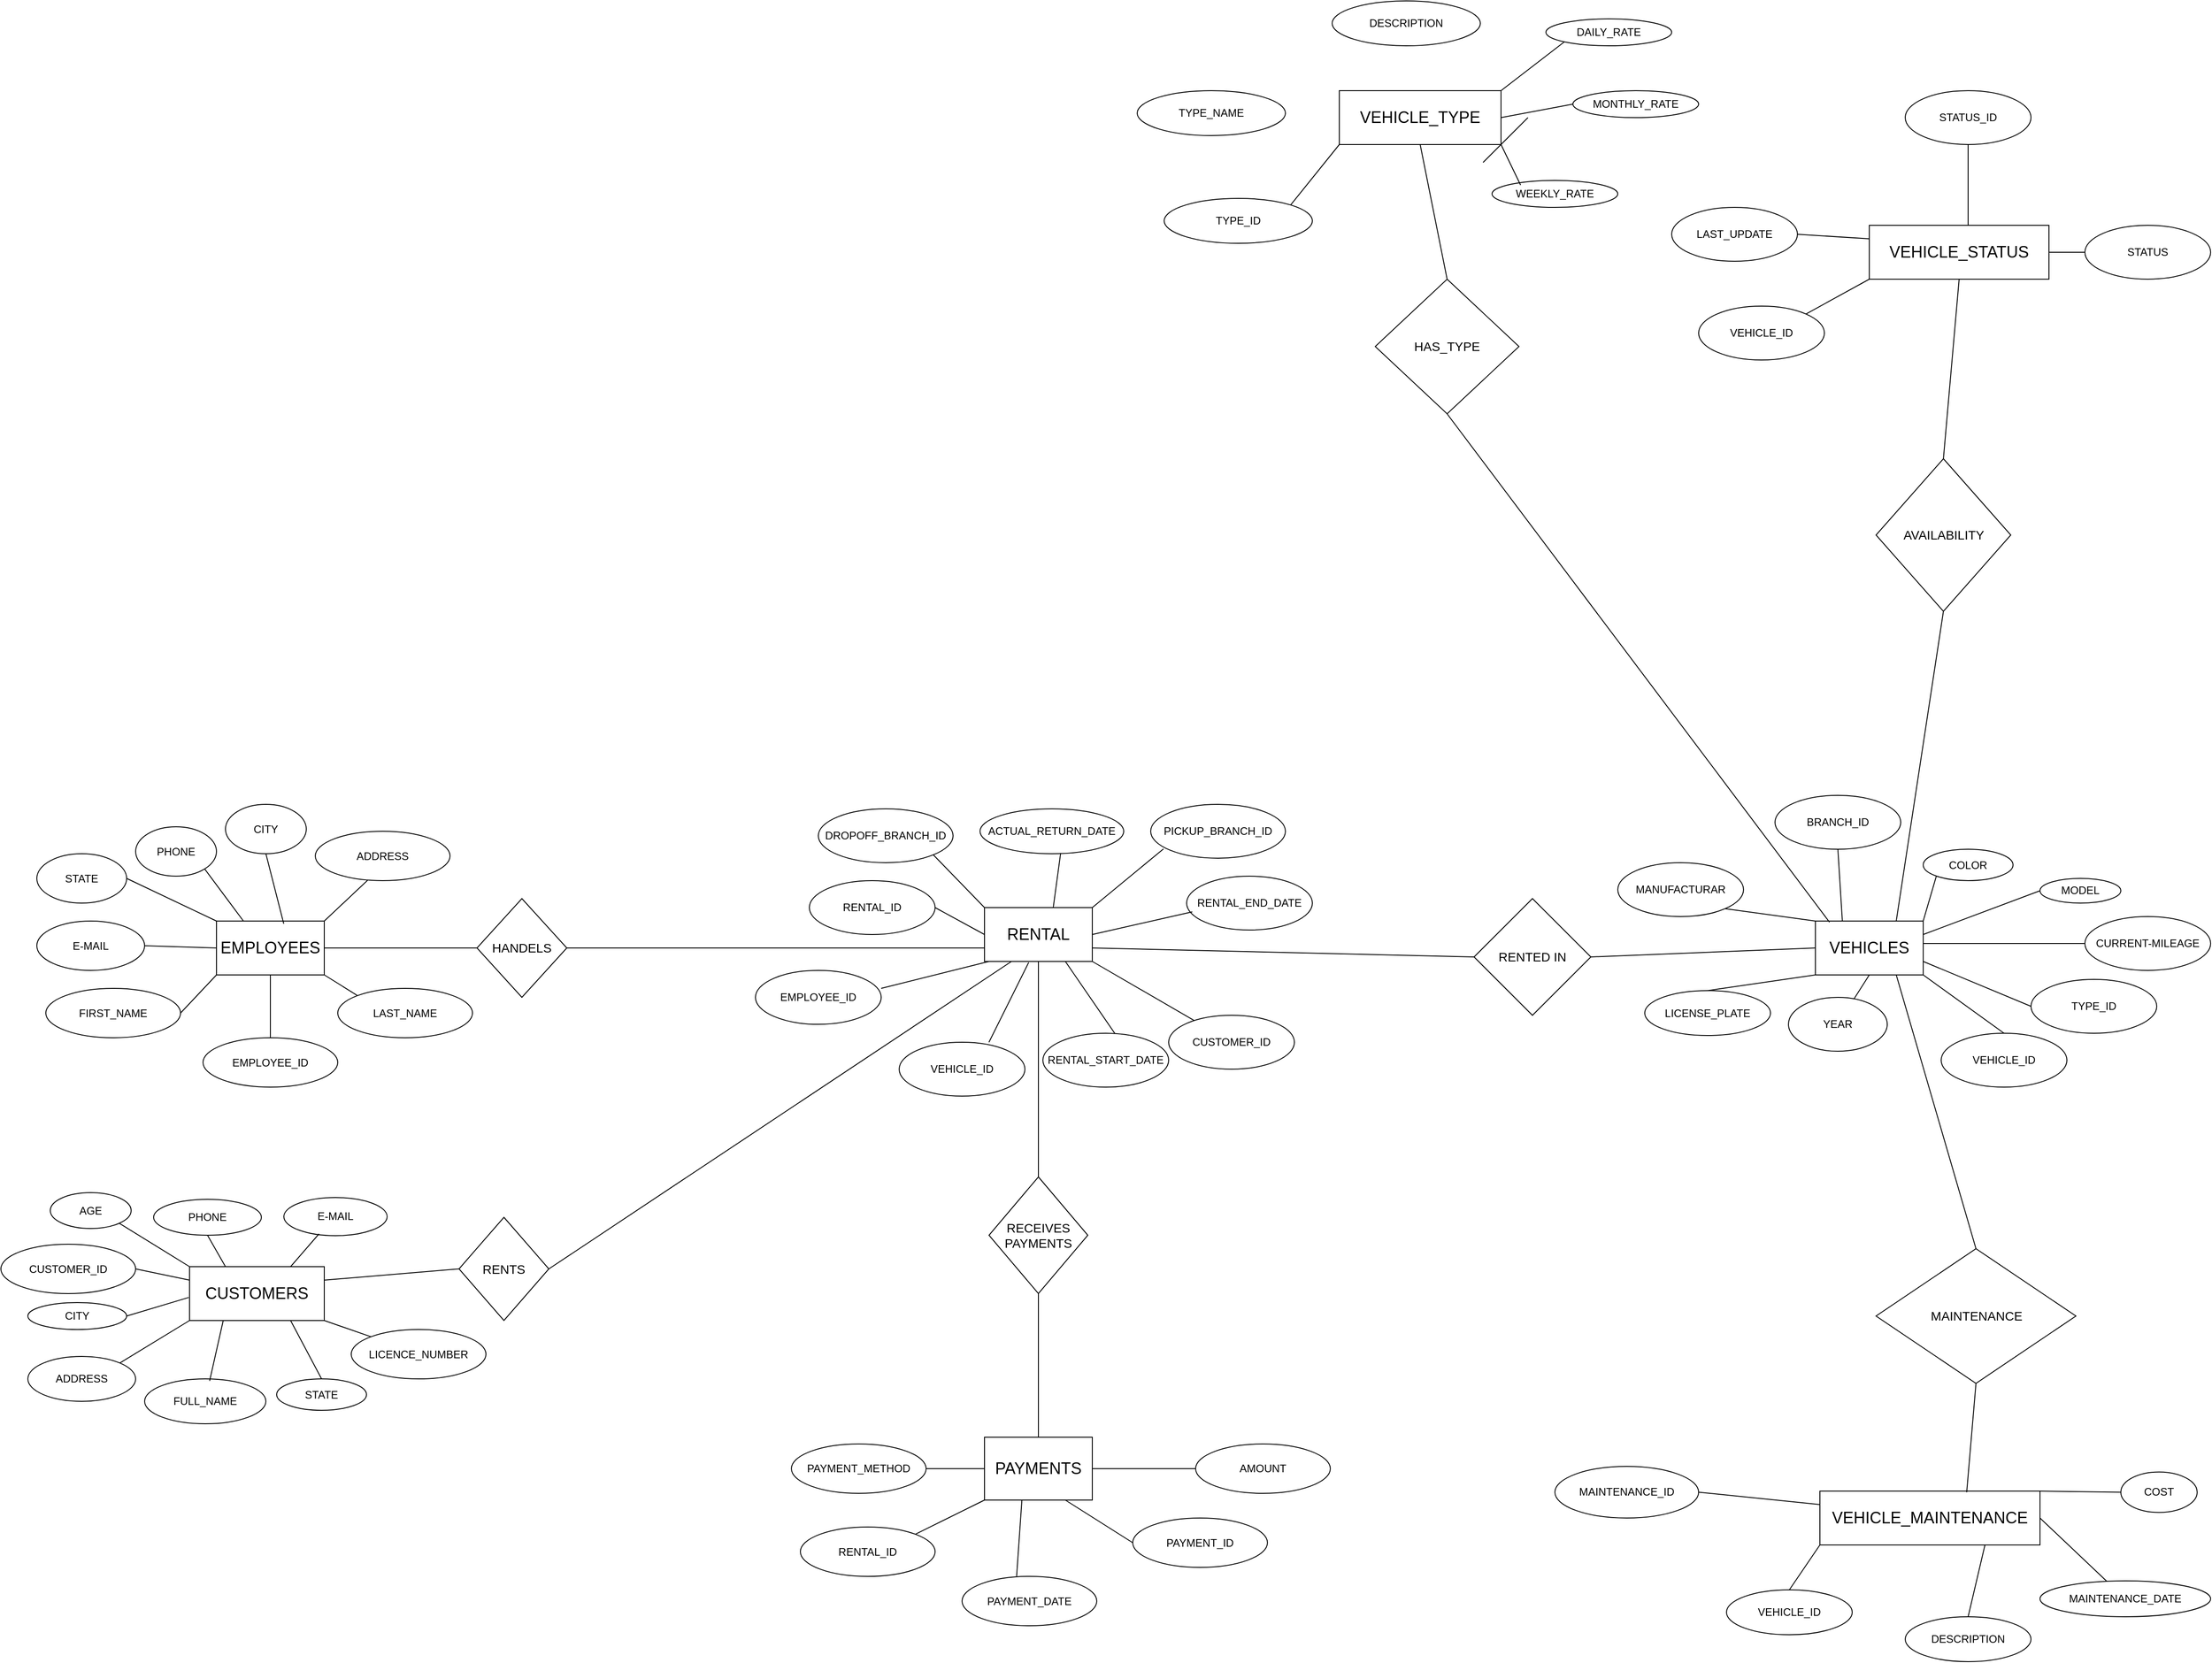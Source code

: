 <mxfile version="24.7.17">
  <diagram id="C5RBs43oDa-KdzZeNtuy" name="Page-1">
    <mxGraphModel dx="1767" dy="1574" grid="1" gridSize="10" guides="1" tooltips="1" connect="1" arrows="1" fold="1" page="1" pageScale="1" pageWidth="827" pageHeight="1169" math="0" shadow="0">
      <root>
        <mxCell id="WIyWlLk6GJQsqaUBKTNV-0" />
        <mxCell id="WIyWlLk6GJQsqaUBKTNV-1" parent="WIyWlLk6GJQsqaUBKTNV-0" />
        <mxCell id="lY9ykRblTHQBcWYiNTN7-0" value="&lt;font style=&quot;font-size: 18px;&quot;&gt;RENTAL&lt;/font&gt;" style="rounded=0;whiteSpace=wrap;html=1;direction=west;" vertex="1" parent="WIyWlLk6GJQsqaUBKTNV-1">
          <mxGeometry x="275" y="240" width="120" height="60" as="geometry" />
        </mxCell>
        <mxCell id="lY9ykRblTHQBcWYiNTN7-1" value="RENTAL_END_DATE" style="ellipse;whiteSpace=wrap;html=1;" vertex="1" parent="WIyWlLk6GJQsqaUBKTNV-1">
          <mxGeometry x="500" y="205" width="140" height="60" as="geometry" />
        </mxCell>
        <mxCell id="lY9ykRblTHQBcWYiNTN7-2" value="" style="endArrow=none;html=1;rounded=0;entryX=0.045;entryY=0.662;entryDx=0;entryDy=0;entryPerimeter=0;exitX=0;exitY=0.5;exitDx=0;exitDy=0;" edge="1" parent="WIyWlLk6GJQsqaUBKTNV-1" source="lY9ykRblTHQBcWYiNTN7-0" target="lY9ykRblTHQBcWYiNTN7-1">
          <mxGeometry width="50" height="50" relative="1" as="geometry">
            <mxPoint x="380" y="310" as="sourcePoint" />
            <mxPoint x="430" y="260" as="targetPoint" />
          </mxGeometry>
        </mxCell>
        <mxCell id="lY9ykRblTHQBcWYiNTN7-3" value="RENTAL_START_DATE" style="ellipse;whiteSpace=wrap;html=1;" vertex="1" parent="WIyWlLk6GJQsqaUBKTNV-1">
          <mxGeometry x="340" y="380" width="140" height="60" as="geometry" />
        </mxCell>
        <mxCell id="lY9ykRblTHQBcWYiNTN7-4" value="" style="endArrow=none;html=1;rounded=0;entryX=0.25;entryY=0;entryDx=0;entryDy=0;exitX=0.571;exitY=0;exitDx=0;exitDy=0;exitPerimeter=0;" edge="1" parent="WIyWlLk6GJQsqaUBKTNV-1" source="lY9ykRblTHQBcWYiNTN7-3" target="lY9ykRblTHQBcWYiNTN7-0">
          <mxGeometry width="50" height="50" relative="1" as="geometry">
            <mxPoint x="410" y="330" as="sourcePoint" />
            <mxPoint x="460" y="280" as="targetPoint" />
          </mxGeometry>
        </mxCell>
        <mxCell id="lY9ykRblTHQBcWYiNTN7-6" value="RENTAL_ID" style="ellipse;whiteSpace=wrap;html=1;" vertex="1" parent="WIyWlLk6GJQsqaUBKTNV-1">
          <mxGeometry x="80" y="210" width="140" height="60" as="geometry" />
        </mxCell>
        <mxCell id="lY9ykRblTHQBcWYiNTN7-7" value="ACTUAL_RETURN_DATE" style="ellipse;whiteSpace=wrap;html=1;" vertex="1" parent="WIyWlLk6GJQsqaUBKTNV-1">
          <mxGeometry x="270" y="130" width="160" height="50" as="geometry" />
        </mxCell>
        <mxCell id="lY9ykRblTHQBcWYiNTN7-9" value="" style="endArrow=none;html=1;rounded=0;exitX=0.561;exitY=0.986;exitDx=0;exitDy=0;exitPerimeter=0;entryX=0.362;entryY=1.005;entryDx=0;entryDy=0;entryPerimeter=0;" edge="1" parent="WIyWlLk6GJQsqaUBKTNV-1" source="lY9ykRblTHQBcWYiNTN7-7" target="lY9ykRblTHQBcWYiNTN7-0">
          <mxGeometry width="50" height="50" relative="1" as="geometry">
            <mxPoint x="410" y="330" as="sourcePoint" />
            <mxPoint x="460" y="280" as="targetPoint" />
          </mxGeometry>
        </mxCell>
        <mxCell id="lY9ykRblTHQBcWYiNTN7-11" value="" style="endArrow=none;html=1;rounded=0;exitX=1;exitY=0.5;exitDx=0;exitDy=0;entryX=1;entryY=0.5;entryDx=0;entryDy=0;" edge="1" parent="WIyWlLk6GJQsqaUBKTNV-1" source="lY9ykRblTHQBcWYiNTN7-6" target="lY9ykRblTHQBcWYiNTN7-0">
          <mxGeometry width="50" height="50" relative="1" as="geometry">
            <mxPoint x="410" y="330" as="sourcePoint" />
            <mxPoint x="460" y="280" as="targetPoint" />
          </mxGeometry>
        </mxCell>
        <mxCell id="lY9ykRblTHQBcWYiNTN7-12" value="EMPLOYEE_ID" style="ellipse;whiteSpace=wrap;html=1;" vertex="1" parent="WIyWlLk6GJQsqaUBKTNV-1">
          <mxGeometry x="20" y="310" width="140" height="60" as="geometry" />
        </mxCell>
        <mxCell id="lY9ykRblTHQBcWYiNTN7-13" value="" style="endArrow=none;html=1;rounded=0;exitX=1;exitY=0.333;exitDx=0;exitDy=0;exitPerimeter=0;" edge="1" parent="WIyWlLk6GJQsqaUBKTNV-1" source="lY9ykRblTHQBcWYiNTN7-12">
          <mxGeometry width="50" height="50" relative="1" as="geometry">
            <mxPoint x="410" y="330" as="sourcePoint" />
            <mxPoint x="280" y="300" as="targetPoint" />
          </mxGeometry>
        </mxCell>
        <mxCell id="lY9ykRblTHQBcWYiNTN7-14" value="CUSTOMER_ID" style="ellipse;whiteSpace=wrap;html=1;" vertex="1" parent="WIyWlLk6GJQsqaUBKTNV-1">
          <mxGeometry x="480" y="360" width="140" height="60" as="geometry" />
        </mxCell>
        <mxCell id="lY9ykRblTHQBcWYiNTN7-15" value="" style="endArrow=none;html=1;rounded=0;exitX=0;exitY=0;exitDx=0;exitDy=0;" edge="1" parent="WIyWlLk6GJQsqaUBKTNV-1" source="lY9ykRblTHQBcWYiNTN7-0" target="lY9ykRblTHQBcWYiNTN7-14">
          <mxGeometry width="50" height="50" relative="1" as="geometry">
            <mxPoint x="410" y="330" as="sourcePoint" />
            <mxPoint x="460" y="280" as="targetPoint" />
          </mxGeometry>
        </mxCell>
        <mxCell id="lY9ykRblTHQBcWYiNTN7-18" value="VEHICLE_ID" style="ellipse;whiteSpace=wrap;html=1;" vertex="1" parent="WIyWlLk6GJQsqaUBKTNV-1">
          <mxGeometry x="180" y="390" width="140" height="60" as="geometry" />
        </mxCell>
        <mxCell id="lY9ykRblTHQBcWYiNTN7-19" value="DROPOFF_BRANCH_ID" style="ellipse;whiteSpace=wrap;html=1;" vertex="1" parent="WIyWlLk6GJQsqaUBKTNV-1">
          <mxGeometry x="90" y="130" width="150" height="60" as="geometry" />
        </mxCell>
        <mxCell id="lY9ykRblTHQBcWYiNTN7-20" value="" style="endArrow=none;html=1;rounded=0;exitX=0.714;exitY=0;exitDx=0;exitDy=0;exitPerimeter=0;entryX=0.59;entryY=-0.018;entryDx=0;entryDy=0;entryPerimeter=0;" edge="1" parent="WIyWlLk6GJQsqaUBKTNV-1" source="lY9ykRblTHQBcWYiNTN7-18" target="lY9ykRblTHQBcWYiNTN7-0">
          <mxGeometry width="50" height="50" relative="1" as="geometry">
            <mxPoint x="390" y="310" as="sourcePoint" />
            <mxPoint x="440" y="260" as="targetPoint" />
          </mxGeometry>
        </mxCell>
        <mxCell id="lY9ykRblTHQBcWYiNTN7-23" value="" style="endArrow=none;html=1;rounded=0;exitX=1;exitY=1;exitDx=0;exitDy=0;entryX=1;entryY=1;entryDx=0;entryDy=0;" edge="1" parent="WIyWlLk6GJQsqaUBKTNV-1" source="lY9ykRblTHQBcWYiNTN7-19" target="lY9ykRblTHQBcWYiNTN7-0">
          <mxGeometry width="50" height="50" relative="1" as="geometry">
            <mxPoint x="390" y="310" as="sourcePoint" />
            <mxPoint x="440" y="260" as="targetPoint" />
          </mxGeometry>
        </mxCell>
        <mxCell id="lY9ykRblTHQBcWYiNTN7-24" value="PICKUP_BRANCH_ID" style="ellipse;whiteSpace=wrap;html=1;" vertex="1" parent="WIyWlLk6GJQsqaUBKTNV-1">
          <mxGeometry x="460" y="125" width="150" height="60" as="geometry" />
        </mxCell>
        <mxCell id="lY9ykRblTHQBcWYiNTN7-27" value="" style="endArrow=none;html=1;rounded=0;entryX=0.095;entryY=0.827;entryDx=0;entryDy=0;entryPerimeter=0;exitX=0;exitY=1;exitDx=0;exitDy=0;" edge="1" parent="WIyWlLk6GJQsqaUBKTNV-1" source="lY9ykRblTHQBcWYiNTN7-0" target="lY9ykRblTHQBcWYiNTN7-24">
          <mxGeometry width="50" height="50" relative="1" as="geometry">
            <mxPoint x="390" y="310" as="sourcePoint" />
            <mxPoint x="440" y="260" as="targetPoint" />
          </mxGeometry>
        </mxCell>
        <mxCell id="lY9ykRblTHQBcWYiNTN7-28" value="" style="endArrow=none;html=1;rounded=0;entryX=0.5;entryY=0;entryDx=0;entryDy=0;exitX=0.5;exitY=0;exitDx=0;exitDy=0;" edge="1" parent="WIyWlLk6GJQsqaUBKTNV-1" source="lY9ykRblTHQBcWYiNTN7-29" target="lY9ykRblTHQBcWYiNTN7-0">
          <mxGeometry width="50" height="50" relative="1" as="geometry">
            <mxPoint x="330" y="490" as="sourcePoint" />
            <mxPoint x="400" y="330" as="targetPoint" />
          </mxGeometry>
        </mxCell>
        <mxCell id="lY9ykRblTHQBcWYiNTN7-29" value="&lt;font style=&quot;font-size: 14px;&quot;&gt;RECEIVES PAYMENTS&lt;/font&gt;" style="rhombus;whiteSpace=wrap;html=1;" vertex="1" parent="WIyWlLk6GJQsqaUBKTNV-1">
          <mxGeometry x="280" y="540" width="110" height="130" as="geometry" />
        </mxCell>
        <mxCell id="lY9ykRblTHQBcWYiNTN7-30" value="" style="endArrow=none;html=1;rounded=0;entryX=0.5;entryY=1;entryDx=0;entryDy=0;exitX=0.5;exitY=0;exitDx=0;exitDy=0;" edge="1" parent="WIyWlLk6GJQsqaUBKTNV-1" source="lY9ykRblTHQBcWYiNTN7-31" target="lY9ykRblTHQBcWYiNTN7-29">
          <mxGeometry width="50" height="50" relative="1" as="geometry">
            <mxPoint x="350" y="830" as="sourcePoint" />
            <mxPoint x="400" y="730" as="targetPoint" />
          </mxGeometry>
        </mxCell>
        <mxCell id="lY9ykRblTHQBcWYiNTN7-31" value="&lt;font style=&quot;font-size: 18px;&quot;&gt;PAYMENTS&lt;/font&gt;" style="rounded=0;whiteSpace=wrap;html=1;" vertex="1" parent="WIyWlLk6GJQsqaUBKTNV-1">
          <mxGeometry x="275" y="830" width="120" height="70" as="geometry" />
        </mxCell>
        <mxCell id="lY9ykRblTHQBcWYiNTN7-34" value="AMOUNT" style="ellipse;whiteSpace=wrap;html=1;" vertex="1" parent="WIyWlLk6GJQsqaUBKTNV-1">
          <mxGeometry x="510" y="837.5" width="150" height="55" as="geometry" />
        </mxCell>
        <mxCell id="lY9ykRblTHQBcWYiNTN7-35" value="PAYMENT_METHOD" style="ellipse;whiteSpace=wrap;html=1;" vertex="1" parent="WIyWlLk6GJQsqaUBKTNV-1">
          <mxGeometry x="60" y="837.5" width="150" height="55" as="geometry" />
        </mxCell>
        <mxCell id="lY9ykRblTHQBcWYiNTN7-36" value="RENTAL_ID" style="ellipse;whiteSpace=wrap;html=1;" vertex="1" parent="WIyWlLk6GJQsqaUBKTNV-1">
          <mxGeometry x="70" y="930" width="150" height="55" as="geometry" />
        </mxCell>
        <mxCell id="lY9ykRblTHQBcWYiNTN7-37" value="PAYMENT_ID" style="ellipse;whiteSpace=wrap;html=1;" vertex="1" parent="WIyWlLk6GJQsqaUBKTNV-1">
          <mxGeometry x="440" y="920" width="150" height="55" as="geometry" />
        </mxCell>
        <mxCell id="lY9ykRblTHQBcWYiNTN7-38" value="PAYMENT_DATE" style="ellipse;whiteSpace=wrap;html=1;" vertex="1" parent="WIyWlLk6GJQsqaUBKTNV-1">
          <mxGeometry x="250" y="985" width="150" height="55" as="geometry" />
        </mxCell>
        <mxCell id="lY9ykRblTHQBcWYiNTN7-39" value="" style="endArrow=none;html=1;rounded=0;entryX=0;entryY=0.5;entryDx=0;entryDy=0;exitX=1;exitY=0.5;exitDx=0;exitDy=0;" edge="1" parent="WIyWlLk6GJQsqaUBKTNV-1" source="lY9ykRblTHQBcWYiNTN7-31" target="lY9ykRblTHQBcWYiNTN7-34">
          <mxGeometry width="50" height="50" relative="1" as="geometry">
            <mxPoint x="350" y="940" as="sourcePoint" />
            <mxPoint x="400" y="890" as="targetPoint" />
          </mxGeometry>
        </mxCell>
        <mxCell id="lY9ykRblTHQBcWYiNTN7-40" value="" style="endArrow=none;html=1;rounded=0;entryX=0;entryY=0.5;entryDx=0;entryDy=0;exitX=0.75;exitY=1;exitDx=0;exitDy=0;" edge="1" parent="WIyWlLk6GJQsqaUBKTNV-1" source="lY9ykRblTHQBcWYiNTN7-31" target="lY9ykRblTHQBcWYiNTN7-37">
          <mxGeometry width="50" height="50" relative="1" as="geometry">
            <mxPoint x="350" y="940" as="sourcePoint" />
            <mxPoint x="400" y="890" as="targetPoint" />
          </mxGeometry>
        </mxCell>
        <mxCell id="lY9ykRblTHQBcWYiNTN7-41" value="" style="endArrow=none;html=1;rounded=0;entryX=0.405;entryY=-0.002;entryDx=0;entryDy=0;exitX=0.347;exitY=0.995;exitDx=0;exitDy=0;exitPerimeter=0;entryPerimeter=0;" edge="1" parent="WIyWlLk6GJQsqaUBKTNV-1" source="lY9ykRblTHQBcWYiNTN7-31" target="lY9ykRblTHQBcWYiNTN7-38">
          <mxGeometry width="50" height="50" relative="1" as="geometry">
            <mxPoint x="375" y="910" as="sourcePoint" />
            <mxPoint x="450" y="958" as="targetPoint" />
          </mxGeometry>
        </mxCell>
        <mxCell id="lY9ykRblTHQBcWYiNTN7-42" value="" style="endArrow=none;html=1;rounded=0;entryX=0;entryY=1;entryDx=0;entryDy=0;exitX=1;exitY=0;exitDx=0;exitDy=0;" edge="1" parent="WIyWlLk6GJQsqaUBKTNV-1" source="lY9ykRblTHQBcWYiNTN7-36" target="lY9ykRblTHQBcWYiNTN7-31">
          <mxGeometry width="50" height="50" relative="1" as="geometry">
            <mxPoint x="385" y="920" as="sourcePoint" />
            <mxPoint x="460" y="968" as="targetPoint" />
          </mxGeometry>
        </mxCell>
        <mxCell id="lY9ykRblTHQBcWYiNTN7-44" value="" style="endArrow=none;html=1;rounded=0;entryX=0;entryY=0.5;entryDx=0;entryDy=0;exitX=1;exitY=0.5;exitDx=0;exitDy=0;" edge="1" parent="WIyWlLk6GJQsqaUBKTNV-1" source="lY9ykRblTHQBcWYiNTN7-35" target="lY9ykRblTHQBcWYiNTN7-31">
          <mxGeometry width="50" height="50" relative="1" as="geometry">
            <mxPoint x="350" y="940" as="sourcePoint" />
            <mxPoint x="400" y="890" as="targetPoint" />
          </mxGeometry>
        </mxCell>
        <mxCell id="lY9ykRblTHQBcWYiNTN7-45" value="&lt;font style=&quot;font-size: 14px;&quot;&gt;HANDELS&lt;/font&gt;" style="rhombus;whiteSpace=wrap;html=1;" vertex="1" parent="WIyWlLk6GJQsqaUBKTNV-1">
          <mxGeometry x="-290" y="230" width="100" height="110" as="geometry" />
        </mxCell>
        <mxCell id="lY9ykRblTHQBcWYiNTN7-46" value="" style="endArrow=none;html=1;rounded=0;exitX=1;exitY=0.5;exitDx=0;exitDy=0;entryX=1;entryY=0.25;entryDx=0;entryDy=0;" edge="1" parent="WIyWlLk6GJQsqaUBKTNV-1" source="lY9ykRblTHQBcWYiNTN7-45" target="lY9ykRblTHQBcWYiNTN7-0">
          <mxGeometry width="50" height="50" relative="1" as="geometry">
            <mxPoint x="300" y="290" as="sourcePoint" />
            <mxPoint x="350" y="240" as="targetPoint" />
          </mxGeometry>
        </mxCell>
        <mxCell id="lY9ykRblTHQBcWYiNTN7-47" value="&lt;font style=&quot;font-size: 18px;&quot;&gt;EMPLOYEES&lt;/font&gt;" style="rounded=0;whiteSpace=wrap;html=1;" vertex="1" parent="WIyWlLk6GJQsqaUBKTNV-1">
          <mxGeometry x="-580" y="255" width="120" height="60" as="geometry" />
        </mxCell>
        <mxCell id="lY9ykRblTHQBcWYiNTN7-48" value="" style="endArrow=none;html=1;rounded=0;entryX=0;entryY=0.5;entryDx=0;entryDy=0;exitX=1;exitY=0.5;exitDx=0;exitDy=0;" edge="1" parent="WIyWlLk6GJQsqaUBKTNV-1" source="lY9ykRblTHQBcWYiNTN7-47" target="lY9ykRblTHQBcWYiNTN7-45">
          <mxGeometry width="50" height="50" relative="1" as="geometry">
            <mxPoint x="-70" y="290" as="sourcePoint" />
            <mxPoint x="-20" y="240" as="targetPoint" />
          </mxGeometry>
        </mxCell>
        <mxCell id="lY9ykRblTHQBcWYiNTN7-50" value="EMPLOYEE_ID" style="ellipse;whiteSpace=wrap;html=1;" vertex="1" parent="WIyWlLk6GJQsqaUBKTNV-1">
          <mxGeometry x="-595" y="385" width="150" height="55" as="geometry" />
        </mxCell>
        <mxCell id="lY9ykRblTHQBcWYiNTN7-51" value="E-MAIL" style="ellipse;whiteSpace=wrap;html=1;" vertex="1" parent="WIyWlLk6GJQsqaUBKTNV-1">
          <mxGeometry x="-780" y="255" width="120" height="55" as="geometry" />
        </mxCell>
        <mxCell id="lY9ykRblTHQBcWYiNTN7-52" value="FIRST_NAME" style="ellipse;whiteSpace=wrap;html=1;" vertex="1" parent="WIyWlLk6GJQsqaUBKTNV-1">
          <mxGeometry x="-770" y="330" width="150" height="55" as="geometry" />
        </mxCell>
        <mxCell id="lY9ykRblTHQBcWYiNTN7-53" value="LAST_NAME" style="ellipse;whiteSpace=wrap;html=1;" vertex="1" parent="WIyWlLk6GJQsqaUBKTNV-1">
          <mxGeometry x="-445" y="330" width="150" height="55" as="geometry" />
        </mxCell>
        <mxCell id="lY9ykRblTHQBcWYiNTN7-54" value="PHONE" style="ellipse;whiteSpace=wrap;html=1;" vertex="1" parent="WIyWlLk6GJQsqaUBKTNV-1">
          <mxGeometry x="-670" y="150" width="90" height="55" as="geometry" />
        </mxCell>
        <mxCell id="lY9ykRblTHQBcWYiNTN7-55" value="ADDRESS" style="ellipse;whiteSpace=wrap;html=1;" vertex="1" parent="WIyWlLk6GJQsqaUBKTNV-1">
          <mxGeometry x="-470" y="155" width="150" height="55" as="geometry" />
        </mxCell>
        <mxCell id="lY9ykRblTHQBcWYiNTN7-56" value="STATE" style="ellipse;whiteSpace=wrap;html=1;" vertex="1" parent="WIyWlLk6GJQsqaUBKTNV-1">
          <mxGeometry x="-780" y="180" width="100" height="55" as="geometry" />
        </mxCell>
        <mxCell id="lY9ykRblTHQBcWYiNTN7-57" value="CITY" style="ellipse;whiteSpace=wrap;html=1;" vertex="1" parent="WIyWlLk6GJQsqaUBKTNV-1">
          <mxGeometry x="-570" y="125" width="90" height="55" as="geometry" />
        </mxCell>
        <mxCell id="lY9ykRblTHQBcWYiNTN7-61" value="" style="endArrow=none;html=1;rounded=0;entryX=0.388;entryY=0.993;entryDx=0;entryDy=0;entryPerimeter=0;exitX=1;exitY=0;exitDx=0;exitDy=0;" edge="1" parent="WIyWlLk6GJQsqaUBKTNV-1" source="lY9ykRblTHQBcWYiNTN7-47" target="lY9ykRblTHQBcWYiNTN7-55">
          <mxGeometry width="50" height="50" relative="1" as="geometry">
            <mxPoint x="-430" y="290" as="sourcePoint" />
            <mxPoint x="-380" y="240" as="targetPoint" />
          </mxGeometry>
        </mxCell>
        <mxCell id="lY9ykRblTHQBcWYiNTN7-62" value="" style="endArrow=none;html=1;rounded=0;exitX=0.624;exitY=0.05;exitDx=0;exitDy=0;exitPerimeter=0;entryX=0.5;entryY=1;entryDx=0;entryDy=0;" edge="1" parent="WIyWlLk6GJQsqaUBKTNV-1" source="lY9ykRblTHQBcWYiNTN7-47" target="lY9ykRblTHQBcWYiNTN7-57">
          <mxGeometry width="50" height="50" relative="1" as="geometry">
            <mxPoint x="-430" y="290" as="sourcePoint" />
            <mxPoint x="-380" y="240" as="targetPoint" />
          </mxGeometry>
        </mxCell>
        <mxCell id="lY9ykRblTHQBcWYiNTN7-63" value="" style="endArrow=none;html=1;rounded=0;exitX=0.5;exitY=0;exitDx=0;exitDy=0;entryX=0.5;entryY=1;entryDx=0;entryDy=0;" edge="1" parent="WIyWlLk6GJQsqaUBKTNV-1" source="lY9ykRblTHQBcWYiNTN7-50" target="lY9ykRblTHQBcWYiNTN7-47">
          <mxGeometry width="50" height="50" relative="1" as="geometry">
            <mxPoint x="-430" y="290" as="sourcePoint" />
            <mxPoint x="-380" y="240" as="targetPoint" />
          </mxGeometry>
        </mxCell>
        <mxCell id="lY9ykRblTHQBcWYiNTN7-64" value="" style="endArrow=none;html=1;rounded=0;exitX=0;exitY=0;exitDx=0;exitDy=0;entryX=1;entryY=1;entryDx=0;entryDy=0;" edge="1" parent="WIyWlLk6GJQsqaUBKTNV-1" source="lY9ykRblTHQBcWYiNTN7-53" target="lY9ykRblTHQBcWYiNTN7-47">
          <mxGeometry width="50" height="50" relative="1" as="geometry">
            <mxPoint x="-430" y="290" as="sourcePoint" />
            <mxPoint x="-380" y="240" as="targetPoint" />
          </mxGeometry>
        </mxCell>
        <mxCell id="lY9ykRblTHQBcWYiNTN7-65" value="" style="endArrow=none;html=1;rounded=0;entryX=0;entryY=1;entryDx=0;entryDy=0;exitX=1;exitY=0.5;exitDx=0;exitDy=0;" edge="1" parent="WIyWlLk6GJQsqaUBKTNV-1" source="lY9ykRblTHQBcWYiNTN7-52" target="lY9ykRblTHQBcWYiNTN7-47">
          <mxGeometry width="50" height="50" relative="1" as="geometry">
            <mxPoint x="-430" y="290" as="sourcePoint" />
            <mxPoint x="-380" y="240" as="targetPoint" />
          </mxGeometry>
        </mxCell>
        <mxCell id="lY9ykRblTHQBcWYiNTN7-66" value="" style="endArrow=none;html=1;rounded=0;exitX=0;exitY=0.5;exitDx=0;exitDy=0;entryX=1;entryY=0.5;entryDx=0;entryDy=0;" edge="1" parent="WIyWlLk6GJQsqaUBKTNV-1" source="lY9ykRblTHQBcWYiNTN7-47" target="lY9ykRblTHQBcWYiNTN7-51">
          <mxGeometry width="50" height="50" relative="1" as="geometry">
            <mxPoint x="-430" y="290" as="sourcePoint" />
            <mxPoint x="-380" y="240" as="targetPoint" />
          </mxGeometry>
        </mxCell>
        <mxCell id="lY9ykRblTHQBcWYiNTN7-67" value="" style="endArrow=none;html=1;rounded=0;entryX=1;entryY=1;entryDx=0;entryDy=0;exitX=0.25;exitY=0;exitDx=0;exitDy=0;" edge="1" parent="WIyWlLk6GJQsqaUBKTNV-1" source="lY9ykRblTHQBcWYiNTN7-47" target="lY9ykRblTHQBcWYiNTN7-54">
          <mxGeometry width="50" height="50" relative="1" as="geometry">
            <mxPoint x="-430" y="290" as="sourcePoint" />
            <mxPoint x="-380" y="240" as="targetPoint" />
          </mxGeometry>
        </mxCell>
        <mxCell id="lY9ykRblTHQBcWYiNTN7-68" value="" style="endArrow=none;html=1;rounded=0;exitX=0;exitY=0;exitDx=0;exitDy=0;entryX=1;entryY=0.5;entryDx=0;entryDy=0;" edge="1" parent="WIyWlLk6GJQsqaUBKTNV-1" source="lY9ykRblTHQBcWYiNTN7-47" target="lY9ykRblTHQBcWYiNTN7-56">
          <mxGeometry width="50" height="50" relative="1" as="geometry">
            <mxPoint x="-430" y="290" as="sourcePoint" />
            <mxPoint x="-380" y="240" as="targetPoint" />
          </mxGeometry>
        </mxCell>
        <mxCell id="lY9ykRblTHQBcWYiNTN7-69" value="&lt;font style=&quot;font-size: 14px;&quot;&gt;RENTS&lt;/font&gt;" style="rhombus;whiteSpace=wrap;html=1;" vertex="1" parent="WIyWlLk6GJQsqaUBKTNV-1">
          <mxGeometry x="-310" y="585" width="100" height="115" as="geometry" />
        </mxCell>
        <mxCell id="lY9ykRblTHQBcWYiNTN7-70" value="" style="endArrow=none;html=1;rounded=0;exitX=1;exitY=0.5;exitDx=0;exitDy=0;entryX=0.75;entryY=0;entryDx=0;entryDy=0;" edge="1" parent="WIyWlLk6GJQsqaUBKTNV-1" source="lY9ykRblTHQBcWYiNTN7-69" target="lY9ykRblTHQBcWYiNTN7-0">
          <mxGeometry width="50" height="50" relative="1" as="geometry">
            <mxPoint x="90" y="700" as="sourcePoint" />
            <mxPoint x="280" y="320" as="targetPoint" />
          </mxGeometry>
        </mxCell>
        <mxCell id="lY9ykRblTHQBcWYiNTN7-71" value="&lt;font style=&quot;font-size: 18px;&quot;&gt;CUSTOMERS&lt;/font&gt;" style="rounded=0;whiteSpace=wrap;html=1;" vertex="1" parent="WIyWlLk6GJQsqaUBKTNV-1">
          <mxGeometry x="-610" y="640" width="150" height="60" as="geometry" />
        </mxCell>
        <mxCell id="lY9ykRblTHQBcWYiNTN7-72" value="" style="endArrow=none;html=1;rounded=0;exitX=1;exitY=0.25;exitDx=0;exitDy=0;entryX=0;entryY=0.5;entryDx=0;entryDy=0;" edge="1" parent="WIyWlLk6GJQsqaUBKTNV-1" source="lY9ykRblTHQBcWYiNTN7-71" target="lY9ykRblTHQBcWYiNTN7-69">
          <mxGeometry width="50" height="50" relative="1" as="geometry">
            <mxPoint x="-210" y="670" as="sourcePoint" />
            <mxPoint x="-160" y="620" as="targetPoint" />
          </mxGeometry>
        </mxCell>
        <mxCell id="lY9ykRblTHQBcWYiNTN7-73" value="CUSTOMER_ID" style="ellipse;whiteSpace=wrap;html=1;" vertex="1" parent="WIyWlLk6GJQsqaUBKTNV-1">
          <mxGeometry x="-820" y="615" width="150" height="55" as="geometry" />
        </mxCell>
        <mxCell id="lY9ykRblTHQBcWYiNTN7-74" value="ADDRESS" style="ellipse;whiteSpace=wrap;html=1;" vertex="1" parent="WIyWlLk6GJQsqaUBKTNV-1">
          <mxGeometry x="-790" y="740" width="120" height="50" as="geometry" />
        </mxCell>
        <mxCell id="lY9ykRblTHQBcWYiNTN7-75" value="FULL_NAME&lt;span style=&quot;color: rgba(0, 0, 0, 0); font-family: monospace; font-size: 0px; text-align: start; text-wrap: nowrap;&quot;&gt;%3CmxGraphModel%3E%3Croot%3E%3CmxCell%20id%3D%220%22%2F%3E%3CmxCell%20id%3D%221%22%20parent%3D%220%22%2F%3E%3CmxCell%20id%3D%222%22%20value%3D%22CUSTOMER_ID%22%20style%3D%22ellipse%3BwhiteSpace%3Dwrap%3Bhtml%3D1%3B%22%20vertex%3D%221%22%20parent%3D%221%22%3E%3CmxGeometry%20x%3D%22-840%22%20y%3D%22645%22%20width%3D%22150%22%20height%3D%2255%22%20as%3D%22geometry%22%2F%3E%3C%2FmxCell%3E%3C%2Froot%3E%3C%2FmxGraphModel%3E&lt;/span&gt;" style="ellipse;whiteSpace=wrap;html=1;" vertex="1" parent="WIyWlLk6GJQsqaUBKTNV-1">
          <mxGeometry x="-660" y="765" width="135" height="50" as="geometry" />
        </mxCell>
        <mxCell id="lY9ykRblTHQBcWYiNTN7-76" value="PHONE" style="ellipse;whiteSpace=wrap;html=1;" vertex="1" parent="WIyWlLk6GJQsqaUBKTNV-1">
          <mxGeometry x="-650" y="565" width="120" height="40" as="geometry" />
        </mxCell>
        <mxCell id="lY9ykRblTHQBcWYiNTN7-77" value="AGE" style="ellipse;whiteSpace=wrap;html=1;" vertex="1" parent="WIyWlLk6GJQsqaUBKTNV-1">
          <mxGeometry x="-765" y="557.5" width="90" height="40" as="geometry" />
        </mxCell>
        <mxCell id="lY9ykRblTHQBcWYiNTN7-78" value="E-MAIL" style="ellipse;whiteSpace=wrap;html=1;" vertex="1" parent="WIyWlLk6GJQsqaUBKTNV-1">
          <mxGeometry x="-505" y="563" width="115" height="42.5" as="geometry" />
        </mxCell>
        <mxCell id="lY9ykRblTHQBcWYiNTN7-79" value="LICENCE_NUMBER" style="ellipse;whiteSpace=wrap;html=1;" vertex="1" parent="WIyWlLk6GJQsqaUBKTNV-1">
          <mxGeometry x="-430" y="710" width="150" height="55" as="geometry" />
        </mxCell>
        <mxCell id="lY9ykRblTHQBcWYiNTN7-80" value="STATE" style="ellipse;whiteSpace=wrap;html=1;" vertex="1" parent="WIyWlLk6GJQsqaUBKTNV-1">
          <mxGeometry x="-513" y="765" width="100" height="35" as="geometry" />
        </mxCell>
        <mxCell id="lY9ykRblTHQBcWYiNTN7-81" value="CITY" style="ellipse;whiteSpace=wrap;html=1;" vertex="1" parent="WIyWlLk6GJQsqaUBKTNV-1">
          <mxGeometry x="-790" y="680" width="110" height="30" as="geometry" />
        </mxCell>
        <mxCell id="lY9ykRblTHQBcWYiNTN7-82" value="" style="endArrow=none;html=1;rounded=0;exitX=1;exitY=0.5;exitDx=0;exitDy=0;entryX=-0.006;entryY=0.572;entryDx=0;entryDy=0;entryPerimeter=0;" edge="1" parent="WIyWlLk6GJQsqaUBKTNV-1" source="lY9ykRblTHQBcWYiNTN7-81" target="lY9ykRblTHQBcWYiNTN7-71">
          <mxGeometry width="50" height="50" relative="1" as="geometry">
            <mxPoint x="-540" y="700" as="sourcePoint" />
            <mxPoint x="-490" y="650" as="targetPoint" />
          </mxGeometry>
        </mxCell>
        <mxCell id="lY9ykRblTHQBcWYiNTN7-83" value="" style="endArrow=none;html=1;rounded=0;exitX=1;exitY=0;exitDx=0;exitDy=0;entryX=0;entryY=1;entryDx=0;entryDy=0;" edge="1" parent="WIyWlLk6GJQsqaUBKTNV-1" source="lY9ykRblTHQBcWYiNTN7-74" target="lY9ykRblTHQBcWYiNTN7-71">
          <mxGeometry width="50" height="50" relative="1" as="geometry">
            <mxPoint x="-540" y="700" as="sourcePoint" />
            <mxPoint x="-490" y="650" as="targetPoint" />
          </mxGeometry>
        </mxCell>
        <mxCell id="lY9ykRblTHQBcWYiNTN7-84" value="" style="endArrow=none;html=1;rounded=0;entryX=0.536;entryY=0.045;entryDx=0;entryDy=0;entryPerimeter=0;exitX=0.25;exitY=1;exitDx=0;exitDy=0;" edge="1" parent="WIyWlLk6GJQsqaUBKTNV-1" source="lY9ykRblTHQBcWYiNTN7-71" target="lY9ykRblTHQBcWYiNTN7-75">
          <mxGeometry width="50" height="50" relative="1" as="geometry">
            <mxPoint x="-540" y="700" as="sourcePoint" />
            <mxPoint x="-490" y="650" as="targetPoint" />
          </mxGeometry>
        </mxCell>
        <mxCell id="lY9ykRblTHQBcWYiNTN7-85" value="" style="endArrow=none;html=1;rounded=0;exitX=0.5;exitY=0;exitDx=0;exitDy=0;entryX=0.75;entryY=1;entryDx=0;entryDy=0;" edge="1" parent="WIyWlLk6GJQsqaUBKTNV-1" source="lY9ykRblTHQBcWYiNTN7-80" target="lY9ykRblTHQBcWYiNTN7-71">
          <mxGeometry width="50" height="50" relative="1" as="geometry">
            <mxPoint x="-540" y="700" as="sourcePoint" />
            <mxPoint x="-490" y="650" as="targetPoint" />
          </mxGeometry>
        </mxCell>
        <mxCell id="lY9ykRblTHQBcWYiNTN7-86" value="" style="endArrow=none;html=1;rounded=0;entryX=0;entryY=0;entryDx=0;entryDy=0;exitX=1;exitY=1;exitDx=0;exitDy=0;" edge="1" parent="WIyWlLk6GJQsqaUBKTNV-1" source="lY9ykRblTHQBcWYiNTN7-71" target="lY9ykRblTHQBcWYiNTN7-79">
          <mxGeometry width="50" height="50" relative="1" as="geometry">
            <mxPoint x="-540" y="700" as="sourcePoint" />
            <mxPoint x="-490" y="650" as="targetPoint" />
          </mxGeometry>
        </mxCell>
        <mxCell id="lY9ykRblTHQBcWYiNTN7-87" value="" style="endArrow=none;html=1;rounded=0;entryX=1;entryY=0.5;entryDx=0;entryDy=0;exitX=0;exitY=0.25;exitDx=0;exitDy=0;" edge="1" parent="WIyWlLk6GJQsqaUBKTNV-1" source="lY9ykRblTHQBcWYiNTN7-71" target="lY9ykRblTHQBcWYiNTN7-73">
          <mxGeometry width="50" height="50" relative="1" as="geometry">
            <mxPoint x="-540" y="700" as="sourcePoint" />
            <mxPoint x="-490" y="650" as="targetPoint" />
          </mxGeometry>
        </mxCell>
        <mxCell id="lY9ykRblTHQBcWYiNTN7-88" value="" style="endArrow=none;html=1;rounded=0;entryX=1;entryY=1;entryDx=0;entryDy=0;exitX=0;exitY=0;exitDx=0;exitDy=0;" edge="1" parent="WIyWlLk6GJQsqaUBKTNV-1" source="lY9ykRblTHQBcWYiNTN7-71" target="lY9ykRblTHQBcWYiNTN7-77">
          <mxGeometry width="50" height="50" relative="1" as="geometry">
            <mxPoint x="-540" y="700" as="sourcePoint" />
            <mxPoint x="-490" y="650" as="targetPoint" />
          </mxGeometry>
        </mxCell>
        <mxCell id="lY9ykRblTHQBcWYiNTN7-89" value="" style="endArrow=none;html=1;rounded=0;entryX=0.5;entryY=1;entryDx=0;entryDy=0;" edge="1" parent="WIyWlLk6GJQsqaUBKTNV-1" target="lY9ykRblTHQBcWYiNTN7-76">
          <mxGeometry width="50" height="50" relative="1" as="geometry">
            <mxPoint x="-570" y="640" as="sourcePoint" />
            <mxPoint x="-490" y="650" as="targetPoint" />
          </mxGeometry>
        </mxCell>
        <mxCell id="lY9ykRblTHQBcWYiNTN7-90" value="" style="endArrow=none;html=1;rounded=0;entryX=0.34;entryY=0.953;entryDx=0;entryDy=0;entryPerimeter=0;exitX=0.75;exitY=0;exitDx=0;exitDy=0;" edge="1" parent="WIyWlLk6GJQsqaUBKTNV-1" source="lY9ykRblTHQBcWYiNTN7-71" target="lY9ykRblTHQBcWYiNTN7-78">
          <mxGeometry width="50" height="50" relative="1" as="geometry">
            <mxPoint x="-540" y="700" as="sourcePoint" />
            <mxPoint x="-490" y="650" as="targetPoint" />
          </mxGeometry>
        </mxCell>
        <mxCell id="lY9ykRblTHQBcWYiNTN7-91" value="&lt;font style=&quot;font-size: 14px;&quot;&gt;RENTED IN&lt;/font&gt;" style="rhombus;whiteSpace=wrap;html=1;" vertex="1" parent="WIyWlLk6GJQsqaUBKTNV-1">
          <mxGeometry x="820" y="230" width="130" height="130" as="geometry" />
        </mxCell>
        <mxCell id="lY9ykRblTHQBcWYiNTN7-92" value="" style="endArrow=none;html=1;rounded=0;exitX=0;exitY=0.25;exitDx=0;exitDy=0;entryX=0;entryY=0.5;entryDx=0;entryDy=0;" edge="1" parent="WIyWlLk6GJQsqaUBKTNV-1" source="lY9ykRblTHQBcWYiNTN7-0" target="lY9ykRblTHQBcWYiNTN7-91">
          <mxGeometry width="50" height="50" relative="1" as="geometry">
            <mxPoint x="680" y="307.5" as="sourcePoint" />
            <mxPoint x="730" y="257.5" as="targetPoint" />
          </mxGeometry>
        </mxCell>
        <mxCell id="lY9ykRblTHQBcWYiNTN7-93" value="&lt;font style=&quot;font-size: 18px;&quot;&gt;VEHICLES&lt;/font&gt;" style="rounded=0;whiteSpace=wrap;html=1;" vertex="1" parent="WIyWlLk6GJQsqaUBKTNV-1">
          <mxGeometry x="1200" y="255" width="120" height="60" as="geometry" />
        </mxCell>
        <mxCell id="lY9ykRblTHQBcWYiNTN7-94" value="VEHICLE_ID" style="ellipse;whiteSpace=wrap;html=1;" vertex="1" parent="WIyWlLk6GJQsqaUBKTNV-1">
          <mxGeometry x="1340" y="380" width="140" height="60" as="geometry" />
        </mxCell>
        <mxCell id="lY9ykRblTHQBcWYiNTN7-95" value="TYPE_ID" style="ellipse;whiteSpace=wrap;html=1;" vertex="1" parent="WIyWlLk6GJQsqaUBKTNV-1">
          <mxGeometry x="1440" y="320" width="140" height="60" as="geometry" />
        </mxCell>
        <mxCell id="lY9ykRblTHQBcWYiNTN7-96" value="BRANCH_ID" style="ellipse;whiteSpace=wrap;html=1;" vertex="1" parent="WIyWlLk6GJQsqaUBKTNV-1">
          <mxGeometry x="1155" y="115" width="140" height="60" as="geometry" />
        </mxCell>
        <mxCell id="lY9ykRblTHQBcWYiNTN7-97" value="CURRENT-MILEAGE" style="ellipse;whiteSpace=wrap;html=1;" vertex="1" parent="WIyWlLk6GJQsqaUBKTNV-1">
          <mxGeometry x="1500" y="250" width="140" height="60" as="geometry" />
        </mxCell>
        <mxCell id="lY9ykRblTHQBcWYiNTN7-98" value="COLOR" style="ellipse;whiteSpace=wrap;html=1;" vertex="1" parent="WIyWlLk6GJQsqaUBKTNV-1">
          <mxGeometry x="1320" y="175" width="100" height="35" as="geometry" />
        </mxCell>
        <mxCell id="lY9ykRblTHQBcWYiNTN7-99" value="MODEL" style="ellipse;whiteSpace=wrap;html=1;" vertex="1" parent="WIyWlLk6GJQsqaUBKTNV-1">
          <mxGeometry x="1450" y="207.5" width="90" height="27.5" as="geometry" />
        </mxCell>
        <mxCell id="lY9ykRblTHQBcWYiNTN7-100" value="YEAR" style="ellipse;whiteSpace=wrap;html=1;" vertex="1" parent="WIyWlLk6GJQsqaUBKTNV-1">
          <mxGeometry x="1170" y="340" width="110" height="60" as="geometry" />
        </mxCell>
        <mxCell id="lY9ykRblTHQBcWYiNTN7-101" value="LICENSE_PLATE" style="ellipse;whiteSpace=wrap;html=1;" vertex="1" parent="WIyWlLk6GJQsqaUBKTNV-1">
          <mxGeometry x="1010" y="332.5" width="140" height="50" as="geometry" />
        </mxCell>
        <mxCell id="lY9ykRblTHQBcWYiNTN7-102" value="MANUFACTURAR" style="ellipse;whiteSpace=wrap;html=1;" vertex="1" parent="WIyWlLk6GJQsqaUBKTNV-1">
          <mxGeometry x="980" y="190" width="140" height="60" as="geometry" />
        </mxCell>
        <mxCell id="lY9ykRblTHQBcWYiNTN7-103" value="" style="endArrow=none;html=1;rounded=0;exitX=1;exitY=0.5;exitDx=0;exitDy=0;entryX=0;entryY=0.5;entryDx=0;entryDy=0;" edge="1" parent="WIyWlLk6GJQsqaUBKTNV-1" source="lY9ykRblTHQBcWYiNTN7-91" target="lY9ykRblTHQBcWYiNTN7-93">
          <mxGeometry width="50" height="50" relative="1" as="geometry">
            <mxPoint x="1340" y="390" as="sourcePoint" />
            <mxPoint x="1390" y="340" as="targetPoint" />
          </mxGeometry>
        </mxCell>
        <mxCell id="lY9ykRblTHQBcWYiNTN7-104" value="" style="endArrow=none;html=1;rounded=0;entryX=1;entryY=1;entryDx=0;entryDy=0;exitX=0;exitY=0;exitDx=0;exitDy=0;" edge="1" parent="WIyWlLk6GJQsqaUBKTNV-1" source="lY9ykRblTHQBcWYiNTN7-93" target="lY9ykRblTHQBcWYiNTN7-102">
          <mxGeometry width="50" height="50" relative="1" as="geometry">
            <mxPoint x="1340" y="390" as="sourcePoint" />
            <mxPoint x="1390" y="340" as="targetPoint" />
          </mxGeometry>
        </mxCell>
        <mxCell id="lY9ykRblTHQBcWYiNTN7-105" value="" style="endArrow=none;html=1;rounded=0;entryX=0.5;entryY=1;entryDx=0;entryDy=0;exitX=0.25;exitY=0;exitDx=0;exitDy=0;" edge="1" parent="WIyWlLk6GJQsqaUBKTNV-1" source="lY9ykRblTHQBcWYiNTN7-93" target="lY9ykRblTHQBcWYiNTN7-96">
          <mxGeometry width="50" height="50" relative="1" as="geometry">
            <mxPoint x="1110" y="240" as="sourcePoint" />
            <mxPoint x="1160" y="190" as="targetPoint" />
          </mxGeometry>
        </mxCell>
        <mxCell id="lY9ykRblTHQBcWYiNTN7-106" value="" style="endArrow=none;html=1;rounded=0;entryX=0.5;entryY=1;entryDx=0;entryDy=0;" edge="1" parent="WIyWlLk6GJQsqaUBKTNV-1" source="lY9ykRblTHQBcWYiNTN7-100" target="lY9ykRblTHQBcWYiNTN7-93">
          <mxGeometry width="50" height="50" relative="1" as="geometry">
            <mxPoint x="1110" y="240" as="sourcePoint" />
            <mxPoint x="1160" y="190" as="targetPoint" />
          </mxGeometry>
        </mxCell>
        <mxCell id="lY9ykRblTHQBcWYiNTN7-107" value="" style="endArrow=none;html=1;rounded=0;exitX=0;exitY=1;exitDx=0;exitDy=0;entryX=0.5;entryY=0;entryDx=0;entryDy=0;" edge="1" parent="WIyWlLk6GJQsqaUBKTNV-1" source="lY9ykRblTHQBcWYiNTN7-93" target="lY9ykRblTHQBcWYiNTN7-101">
          <mxGeometry width="50" height="50" relative="1" as="geometry">
            <mxPoint x="1110" y="240" as="sourcePoint" />
            <mxPoint x="1160" y="190" as="targetPoint" />
          </mxGeometry>
        </mxCell>
        <mxCell id="lY9ykRblTHQBcWYiNTN7-108" value="" style="endArrow=none;html=1;rounded=0;entryX=0;entryY=1;entryDx=0;entryDy=0;exitX=1;exitY=0;exitDx=0;exitDy=0;" edge="1" parent="WIyWlLk6GJQsqaUBKTNV-1" source="lY9ykRblTHQBcWYiNTN7-93" target="lY9ykRblTHQBcWYiNTN7-98">
          <mxGeometry width="50" height="50" relative="1" as="geometry">
            <mxPoint x="1110" y="300" as="sourcePoint" />
            <mxPoint x="1160" y="250" as="targetPoint" />
          </mxGeometry>
        </mxCell>
        <mxCell id="lY9ykRblTHQBcWYiNTN7-109" value="" style="endArrow=none;html=1;rounded=0;exitX=1;exitY=0.25;exitDx=0;exitDy=0;entryX=0;entryY=0.5;entryDx=0;entryDy=0;" edge="1" parent="WIyWlLk6GJQsqaUBKTNV-1" source="lY9ykRblTHQBcWYiNTN7-93" target="lY9ykRblTHQBcWYiNTN7-99">
          <mxGeometry width="50" height="50" relative="1" as="geometry">
            <mxPoint x="1110" y="300" as="sourcePoint" />
            <mxPoint x="1160" y="250" as="targetPoint" />
          </mxGeometry>
        </mxCell>
        <mxCell id="lY9ykRblTHQBcWYiNTN7-111" value="" style="endArrow=none;html=1;rounded=0;exitX=0;exitY=0.5;exitDx=0;exitDy=0;" edge="1" parent="WIyWlLk6GJQsqaUBKTNV-1" source="lY9ykRblTHQBcWYiNTN7-97">
          <mxGeometry width="50" height="50" relative="1" as="geometry">
            <mxPoint x="1110" y="300" as="sourcePoint" />
            <mxPoint x="1320" y="280" as="targetPoint" />
          </mxGeometry>
        </mxCell>
        <mxCell id="lY9ykRblTHQBcWYiNTN7-112" value="" style="endArrow=none;html=1;rounded=0;exitX=0;exitY=0.5;exitDx=0;exitDy=0;entryX=1;entryY=0.75;entryDx=0;entryDy=0;" edge="1" parent="WIyWlLk6GJQsqaUBKTNV-1" source="lY9ykRblTHQBcWYiNTN7-95" target="lY9ykRblTHQBcWYiNTN7-93">
          <mxGeometry width="50" height="50" relative="1" as="geometry">
            <mxPoint x="1110" y="300" as="sourcePoint" />
            <mxPoint x="1160" y="250" as="targetPoint" />
          </mxGeometry>
        </mxCell>
        <mxCell id="lY9ykRblTHQBcWYiNTN7-113" value="" style="endArrow=none;html=1;rounded=0;entryX=1;entryY=1;entryDx=0;entryDy=0;exitX=0.5;exitY=0;exitDx=0;exitDy=0;" edge="1" parent="WIyWlLk6GJQsqaUBKTNV-1" source="lY9ykRblTHQBcWYiNTN7-94" target="lY9ykRblTHQBcWYiNTN7-93">
          <mxGeometry width="50" height="50" relative="1" as="geometry">
            <mxPoint x="1110" y="300" as="sourcePoint" />
            <mxPoint x="1160" y="250" as="targetPoint" />
          </mxGeometry>
        </mxCell>
        <mxCell id="lY9ykRblTHQBcWYiNTN7-133" value="&lt;font style=&quot;font-size: 18px;&quot;&gt;VEHICLE_MAINTENANCE&lt;/font&gt;" style="rounded=0;whiteSpace=wrap;html=1;" vertex="1" parent="WIyWlLk6GJQsqaUBKTNV-1">
          <mxGeometry x="1205" y="890" width="245" height="60" as="geometry" />
        </mxCell>
        <mxCell id="lY9ykRblTHQBcWYiNTN7-136" value="COST" style="ellipse;whiteSpace=wrap;html=1;" vertex="1" parent="WIyWlLk6GJQsqaUBKTNV-1">
          <mxGeometry x="1540" y="868.75" width="85" height="45" as="geometry" />
        </mxCell>
        <mxCell id="lY9ykRblTHQBcWYiNTN7-140" value="&lt;font style=&quot;font-size: 12px;&quot;&gt;MAINTENANCE_DATE&lt;/font&gt;" style="ellipse;whiteSpace=wrap;html=1;" vertex="1" parent="WIyWlLk6GJQsqaUBKTNV-1">
          <mxGeometry x="1450" y="990" width="190" height="40" as="geometry" />
        </mxCell>
        <mxCell id="lY9ykRblTHQBcWYiNTN7-141" value="VEHICLE_ID" style="ellipse;whiteSpace=wrap;html=1;" vertex="1" parent="WIyWlLk6GJQsqaUBKTNV-1">
          <mxGeometry x="1101" y="1000" width="140" height="50" as="geometry" />
        </mxCell>
        <mxCell id="lY9ykRblTHQBcWYiNTN7-142" value="&lt;font style=&quot;font-size: 12px;&quot;&gt;MAINTENANCE_ID&lt;/font&gt;" style="ellipse;whiteSpace=wrap;html=1;" vertex="1" parent="WIyWlLk6GJQsqaUBKTNV-1">
          <mxGeometry x="910" y="862.5" width="160" height="57.5" as="geometry" />
        </mxCell>
        <mxCell id="lY9ykRblTHQBcWYiNTN7-145" value="" style="endArrow=none;html=1;rounded=0;entryX=0;entryY=0.5;entryDx=0;entryDy=0;exitX=1;exitY=0;exitDx=0;exitDy=0;" edge="1" parent="WIyWlLk6GJQsqaUBKTNV-1" source="lY9ykRblTHQBcWYiNTN7-133" target="lY9ykRblTHQBcWYiNTN7-136">
          <mxGeometry width="50" height="50" relative="1" as="geometry">
            <mxPoint x="1095" y="875" as="sourcePoint" />
            <mxPoint x="1145" y="825" as="targetPoint" />
          </mxGeometry>
        </mxCell>
        <mxCell id="lY9ykRblTHQBcWYiNTN7-146" value="" style="endArrow=none;html=1;rounded=0;entryX=1;entryY=0.5;entryDx=0;entryDy=0;" edge="1" parent="WIyWlLk6GJQsqaUBKTNV-1" source="lY9ykRblTHQBcWYiNTN7-140" target="lY9ykRblTHQBcWYiNTN7-133">
          <mxGeometry width="50" height="50" relative="1" as="geometry">
            <mxPoint x="1095" y="875" as="sourcePoint" />
            <mxPoint x="1145" y="825" as="targetPoint" />
          </mxGeometry>
        </mxCell>
        <mxCell id="lY9ykRblTHQBcWYiNTN7-147" value="" style="endArrow=none;html=1;rounded=0;exitX=0;exitY=1;exitDx=0;exitDy=0;entryX=0.5;entryY=0;entryDx=0;entryDy=0;" edge="1" parent="WIyWlLk6GJQsqaUBKTNV-1" source="lY9ykRblTHQBcWYiNTN7-133" target="lY9ykRblTHQBcWYiNTN7-141">
          <mxGeometry width="50" height="50" relative="1" as="geometry">
            <mxPoint x="1095" y="875" as="sourcePoint" />
            <mxPoint x="1145" y="825" as="targetPoint" />
          </mxGeometry>
        </mxCell>
        <mxCell id="lY9ykRblTHQBcWYiNTN7-155" value="" style="endArrow=none;html=1;rounded=0;entryX=0;entryY=0.25;entryDx=0;entryDy=0;exitX=1;exitY=0.5;exitDx=0;exitDy=0;" edge="1" parent="WIyWlLk6GJQsqaUBKTNV-1" source="lY9ykRblTHQBcWYiNTN7-142" target="lY9ykRblTHQBcWYiNTN7-133">
          <mxGeometry width="50" height="50" relative="1" as="geometry">
            <mxPoint x="1170" y="1050" as="sourcePoint" />
            <mxPoint x="1220" y="1000" as="targetPoint" />
          </mxGeometry>
        </mxCell>
        <mxCell id="lY9ykRblTHQBcWYiNTN7-156" value="DESCRIPTION" style="ellipse;whiteSpace=wrap;html=1;" vertex="1" parent="WIyWlLk6GJQsqaUBKTNV-1">
          <mxGeometry x="1300" y="1030" width="140" height="50" as="geometry" />
        </mxCell>
        <mxCell id="lY9ykRblTHQBcWYiNTN7-157" value="" style="endArrow=none;html=1;rounded=0;entryX=0.75;entryY=1;entryDx=0;entryDy=0;exitX=0.5;exitY=0;exitDx=0;exitDy=0;" edge="1" parent="WIyWlLk6GJQsqaUBKTNV-1" source="lY9ykRblTHQBcWYiNTN7-156" target="lY9ykRblTHQBcWYiNTN7-133">
          <mxGeometry width="50" height="50" relative="1" as="geometry">
            <mxPoint x="1170" y="1050" as="sourcePoint" />
            <mxPoint x="1220" y="1000" as="targetPoint" />
          </mxGeometry>
        </mxCell>
        <mxCell id="lY9ykRblTHQBcWYiNTN7-159" value="&lt;font style=&quot;font-size: 14px;&quot;&gt;MAINTENANCE&lt;/font&gt;" style="rhombus;whiteSpace=wrap;html=1;" vertex="1" parent="WIyWlLk6GJQsqaUBKTNV-1">
          <mxGeometry x="1267.5" y="620" width="222.5" height="150" as="geometry" />
        </mxCell>
        <mxCell id="lY9ykRblTHQBcWYiNTN7-160" value="" style="endArrow=none;html=1;rounded=0;entryX=0.75;entryY=1;entryDx=0;entryDy=0;exitX=0.5;exitY=0;exitDx=0;exitDy=0;" edge="1" parent="WIyWlLk6GJQsqaUBKTNV-1" source="lY9ykRblTHQBcWYiNTN7-159" target="lY9ykRblTHQBcWYiNTN7-93">
          <mxGeometry width="50" height="50" relative="1" as="geometry">
            <mxPoint x="1320" y="540" as="sourcePoint" />
            <mxPoint x="1370" y="490" as="targetPoint" />
          </mxGeometry>
        </mxCell>
        <mxCell id="lY9ykRblTHQBcWYiNTN7-161" value="" style="endArrow=none;html=1;rounded=0;entryX=0.5;entryY=1;entryDx=0;entryDy=0;exitX=0.667;exitY=0.022;exitDx=0;exitDy=0;exitPerimeter=0;" edge="1" parent="WIyWlLk6GJQsqaUBKTNV-1" source="lY9ykRblTHQBcWYiNTN7-133" target="lY9ykRblTHQBcWYiNTN7-159">
          <mxGeometry width="50" height="50" relative="1" as="geometry">
            <mxPoint x="1380" y="850" as="sourcePoint" />
            <mxPoint x="1430" y="800" as="targetPoint" />
          </mxGeometry>
        </mxCell>
        <mxCell id="lY9ykRblTHQBcWYiNTN7-162" value="&lt;font style=&quot;font-size: 14px;&quot;&gt;AVAILABILITY&lt;/font&gt;" style="rhombus;whiteSpace=wrap;html=1;" vertex="1" parent="WIyWlLk6GJQsqaUBKTNV-1">
          <mxGeometry x="1267.5" y="-260" width="150" height="170" as="geometry" />
        </mxCell>
        <mxCell id="lY9ykRblTHQBcWYiNTN7-164" value="&lt;font style=&quot;font-size: 18px;&quot;&gt;VEHICLE_STATUS&lt;/font&gt;" style="rounded=0;whiteSpace=wrap;html=1;" vertex="1" parent="WIyWlLk6GJQsqaUBKTNV-1">
          <mxGeometry x="1260" y="-520" width="200" height="60" as="geometry" />
        </mxCell>
        <mxCell id="lY9ykRblTHQBcWYiNTN7-165" value="" style="endArrow=none;html=1;rounded=0;entryX=0.5;entryY=1;entryDx=0;entryDy=0;exitX=0.75;exitY=0;exitDx=0;exitDy=0;" edge="1" parent="WIyWlLk6GJQsqaUBKTNV-1" source="lY9ykRblTHQBcWYiNTN7-93" target="lY9ykRblTHQBcWYiNTN7-162">
          <mxGeometry width="50" height="50" relative="1" as="geometry">
            <mxPoint x="1520" y="-40" as="sourcePoint" />
            <mxPoint x="1570" y="-90" as="targetPoint" />
          </mxGeometry>
        </mxCell>
        <mxCell id="lY9ykRblTHQBcWYiNTN7-166" value="" style="endArrow=none;html=1;rounded=0;entryX=0.5;entryY=1;entryDx=0;entryDy=0;exitX=0.5;exitY=0;exitDx=0;exitDy=0;" edge="1" parent="WIyWlLk6GJQsqaUBKTNV-1" source="lY9ykRblTHQBcWYiNTN7-162" target="lY9ykRblTHQBcWYiNTN7-164">
          <mxGeometry width="50" height="50" relative="1" as="geometry">
            <mxPoint x="1380" y="-360" as="sourcePoint" />
            <mxPoint x="1430" y="-410" as="targetPoint" />
          </mxGeometry>
        </mxCell>
        <mxCell id="lY9ykRblTHQBcWYiNTN7-167" value="LAST_UPDATE" style="ellipse;whiteSpace=wrap;html=1;" vertex="1" parent="WIyWlLk6GJQsqaUBKTNV-1">
          <mxGeometry x="1040" y="-540" width="140" height="60" as="geometry" />
        </mxCell>
        <mxCell id="lY9ykRblTHQBcWYiNTN7-168" value="STATUS_ID" style="ellipse;whiteSpace=wrap;html=1;" vertex="1" parent="WIyWlLk6GJQsqaUBKTNV-1">
          <mxGeometry x="1300" y="-670" width="140" height="60" as="geometry" />
        </mxCell>
        <mxCell id="lY9ykRblTHQBcWYiNTN7-169" value="STATUS" style="ellipse;whiteSpace=wrap;html=1;" vertex="1" parent="WIyWlLk6GJQsqaUBKTNV-1">
          <mxGeometry x="1500" y="-520" width="140" height="60" as="geometry" />
        </mxCell>
        <mxCell id="lY9ykRblTHQBcWYiNTN7-170" value="VEHICLE_ID" style="ellipse;whiteSpace=wrap;html=1;" vertex="1" parent="WIyWlLk6GJQsqaUBKTNV-1">
          <mxGeometry x="1070" y="-430" width="140" height="60" as="geometry" />
        </mxCell>
        <mxCell id="lY9ykRblTHQBcWYiNTN7-171" value="" style="endArrow=none;html=1;rounded=0;entryX=0;entryY=1;entryDx=0;entryDy=0;exitX=1;exitY=0;exitDx=0;exitDy=0;" edge="1" parent="WIyWlLk6GJQsqaUBKTNV-1" source="lY9ykRblTHQBcWYiNTN7-170" target="lY9ykRblTHQBcWYiNTN7-164">
          <mxGeometry width="50" height="50" relative="1" as="geometry">
            <mxPoint x="1380" y="-400" as="sourcePoint" />
            <mxPoint x="1430" y="-450" as="targetPoint" />
          </mxGeometry>
        </mxCell>
        <mxCell id="lY9ykRblTHQBcWYiNTN7-172" value="" style="endArrow=none;html=1;rounded=0;entryX=0;entryY=0.5;entryDx=0;entryDy=0;exitX=1;exitY=0.5;exitDx=0;exitDy=0;" edge="1" parent="WIyWlLk6GJQsqaUBKTNV-1" source="lY9ykRblTHQBcWYiNTN7-164" target="lY9ykRblTHQBcWYiNTN7-169">
          <mxGeometry width="50" height="50" relative="1" as="geometry">
            <mxPoint x="1380" y="-400" as="sourcePoint" />
            <mxPoint x="1430" y="-450" as="targetPoint" />
          </mxGeometry>
        </mxCell>
        <mxCell id="lY9ykRblTHQBcWYiNTN7-173" value="" style="endArrow=none;html=1;rounded=0;entryX=0.5;entryY=1;entryDx=0;entryDy=0;" edge="1" parent="WIyWlLk6GJQsqaUBKTNV-1" target="lY9ykRblTHQBcWYiNTN7-168">
          <mxGeometry width="50" height="50" relative="1" as="geometry">
            <mxPoint x="1370" y="-520" as="sourcePoint" />
            <mxPoint x="1430" y="-450" as="targetPoint" />
          </mxGeometry>
        </mxCell>
        <mxCell id="lY9ykRblTHQBcWYiNTN7-174" value="" style="endArrow=none;html=1;rounded=0;entryX=1;entryY=0.5;entryDx=0;entryDy=0;exitX=0;exitY=0.25;exitDx=0;exitDy=0;" edge="1" parent="WIyWlLk6GJQsqaUBKTNV-1" source="lY9ykRblTHQBcWYiNTN7-164" target="lY9ykRblTHQBcWYiNTN7-167">
          <mxGeometry width="50" height="50" relative="1" as="geometry">
            <mxPoint x="1270" y="-490" as="sourcePoint" />
            <mxPoint x="1460" y="-510" as="targetPoint" />
          </mxGeometry>
        </mxCell>
        <mxCell id="lY9ykRblTHQBcWYiNTN7-176" value="&lt;span style=&quot;font-size: 14px;&quot;&gt;HAS_TYPE&lt;/span&gt;" style="rhombus;whiteSpace=wrap;html=1;" vertex="1" parent="WIyWlLk6GJQsqaUBKTNV-1">
          <mxGeometry x="710" y="-460" width="160" height="150" as="geometry" />
        </mxCell>
        <mxCell id="lY9ykRblTHQBcWYiNTN7-177" value="" style="endArrow=none;html=1;rounded=0;exitX=0.131;exitY=0.022;exitDx=0;exitDy=0;exitPerimeter=0;entryX=0.5;entryY=1;entryDx=0;entryDy=0;" edge="1" parent="WIyWlLk6GJQsqaUBKTNV-1" source="lY9ykRblTHQBcWYiNTN7-93" target="lY9ykRblTHQBcWYiNTN7-176">
          <mxGeometry width="50" height="50" relative="1" as="geometry">
            <mxPoint x="900" y="-90" as="sourcePoint" />
            <mxPoint x="950" y="-140" as="targetPoint" />
          </mxGeometry>
        </mxCell>
        <mxCell id="lY9ykRblTHQBcWYiNTN7-178" value="&lt;font style=&quot;font-size: 18px;&quot;&gt;VEHICLE_TYPE&lt;/font&gt;" style="rounded=0;whiteSpace=wrap;html=1;" vertex="1" parent="WIyWlLk6GJQsqaUBKTNV-1">
          <mxGeometry x="670" y="-670" width="180" height="60" as="geometry" />
        </mxCell>
        <mxCell id="lY9ykRblTHQBcWYiNTN7-179" value="" style="endArrow=none;html=1;rounded=0;entryX=0.5;entryY=1;entryDx=0;entryDy=0;exitX=0.5;exitY=0;exitDx=0;exitDy=0;" edge="1" parent="WIyWlLk6GJQsqaUBKTNV-1" source="lY9ykRblTHQBcWYiNTN7-176" target="lY9ykRblTHQBcWYiNTN7-178">
          <mxGeometry width="50" height="50" relative="1" as="geometry">
            <mxPoint x="710" y="-480" as="sourcePoint" />
            <mxPoint x="760" y="-530" as="targetPoint" />
          </mxGeometry>
        </mxCell>
        <mxCell id="lY9ykRblTHQBcWYiNTN7-181" value="TYPE_NAME" style="ellipse;whiteSpace=wrap;html=1;" vertex="1" parent="WIyWlLk6GJQsqaUBKTNV-1">
          <mxGeometry x="445" y="-670" width="165" height="50" as="geometry" />
        </mxCell>
        <mxCell id="lY9ykRblTHQBcWYiNTN7-182" value="TYPE_ID" style="ellipse;whiteSpace=wrap;html=1;" vertex="1" parent="WIyWlLk6GJQsqaUBKTNV-1">
          <mxGeometry x="475" y="-550" width="165" height="50" as="geometry" />
        </mxCell>
        <mxCell id="lY9ykRblTHQBcWYiNTN7-183" value="DESCRIPTION" style="ellipse;whiteSpace=wrap;html=1;" vertex="1" parent="WIyWlLk6GJQsqaUBKTNV-1">
          <mxGeometry x="662" y="-770" width="165" height="50" as="geometry" />
        </mxCell>
        <mxCell id="lY9ykRblTHQBcWYiNTN7-184" value="MONTHLY_RATE" style="ellipse;whiteSpace=wrap;html=1;" vertex="1" parent="WIyWlLk6GJQsqaUBKTNV-1">
          <mxGeometry x="930" y="-670" width="140" height="30" as="geometry" />
        </mxCell>
        <mxCell id="lY9ykRblTHQBcWYiNTN7-185" value="WEEKLY_RATE" style="ellipse;whiteSpace=wrap;html=1;" vertex="1" parent="WIyWlLk6GJQsqaUBKTNV-1">
          <mxGeometry x="840" y="-570" width="140" height="30" as="geometry" />
        </mxCell>
        <mxCell id="lY9ykRblTHQBcWYiNTN7-186" value="DAILY_RATE" style="ellipse;whiteSpace=wrap;html=1;" vertex="1" parent="WIyWlLk6GJQsqaUBKTNV-1">
          <mxGeometry x="900" y="-750" width="140" height="30" as="geometry" />
        </mxCell>
        <mxCell id="lY9ykRblTHQBcWYiNTN7-187" value="" style="endArrow=none;html=1;rounded=0;exitX=1;exitY=0;exitDx=0;exitDy=0;entryX=0;entryY=1;entryDx=0;entryDy=0;" edge="1" parent="WIyWlLk6GJQsqaUBKTNV-1" source="lY9ykRblTHQBcWYiNTN7-182" target="lY9ykRblTHQBcWYiNTN7-178">
          <mxGeometry width="50" height="50" relative="1" as="geometry">
            <mxPoint x="740" y="-560" as="sourcePoint" />
            <mxPoint x="790" y="-610" as="targetPoint" />
          </mxGeometry>
        </mxCell>
        <mxCell id="lY9ykRblTHQBcWYiNTN7-188" value="" style="endArrow=none;html=1;rounded=0;exitX=0.227;exitY=0.17;exitDx=0;exitDy=0;exitPerimeter=0;entryX=1;entryY=1;entryDx=0;entryDy=0;" edge="1" parent="WIyWlLk6GJQsqaUBKTNV-1" source="lY9ykRblTHQBcWYiNTN7-185" target="lY9ykRblTHQBcWYiNTN7-178">
          <mxGeometry width="50" height="50" relative="1" as="geometry">
            <mxPoint x="780" y="-570" as="sourcePoint" />
            <mxPoint x="830" y="-620" as="targetPoint" />
          </mxGeometry>
        </mxCell>
        <mxCell id="lY9ykRblTHQBcWYiNTN7-189" value="" style="endArrow=none;html=1;rounded=0;entryX=0;entryY=1;entryDx=0;entryDy=0;exitX=1;exitY=0;exitDx=0;exitDy=0;" edge="1" parent="WIyWlLk6GJQsqaUBKTNV-1" source="lY9ykRblTHQBcWYiNTN7-178" target="lY9ykRblTHQBcWYiNTN7-186">
          <mxGeometry width="50" height="50" relative="1" as="geometry">
            <mxPoint x="830" y="-590" as="sourcePoint" />
            <mxPoint x="880" y="-640" as="targetPoint" />
          </mxGeometry>
        </mxCell>
        <mxCell id="lY9ykRblTHQBcWYiNTN7-190" value="" style="endArrow=none;html=1;rounded=0;entryX=0;entryY=0.5;entryDx=0;entryDy=0;exitX=1;exitY=0.5;exitDx=0;exitDy=0;" edge="1" parent="WIyWlLk6GJQsqaUBKTNV-1" source="lY9ykRblTHQBcWYiNTN7-178" target="lY9ykRblTHQBcWYiNTN7-184">
          <mxGeometry width="50" height="50" relative="1" as="geometry">
            <mxPoint x="830" y="-590" as="sourcePoint" />
            <mxPoint x="880" y="-640" as="targetPoint" />
          </mxGeometry>
        </mxCell>
        <mxCell id="lY9ykRblTHQBcWYiNTN7-191" value="" style="endArrow=none;html=1;rounded=0;" edge="1" parent="WIyWlLk6GJQsqaUBKTNV-1">
          <mxGeometry width="50" height="50" relative="1" as="geometry">
            <mxPoint x="830" y="-590" as="sourcePoint" />
            <mxPoint x="880" y="-640" as="targetPoint" />
          </mxGeometry>
        </mxCell>
      </root>
    </mxGraphModel>
  </diagram>
</mxfile>
